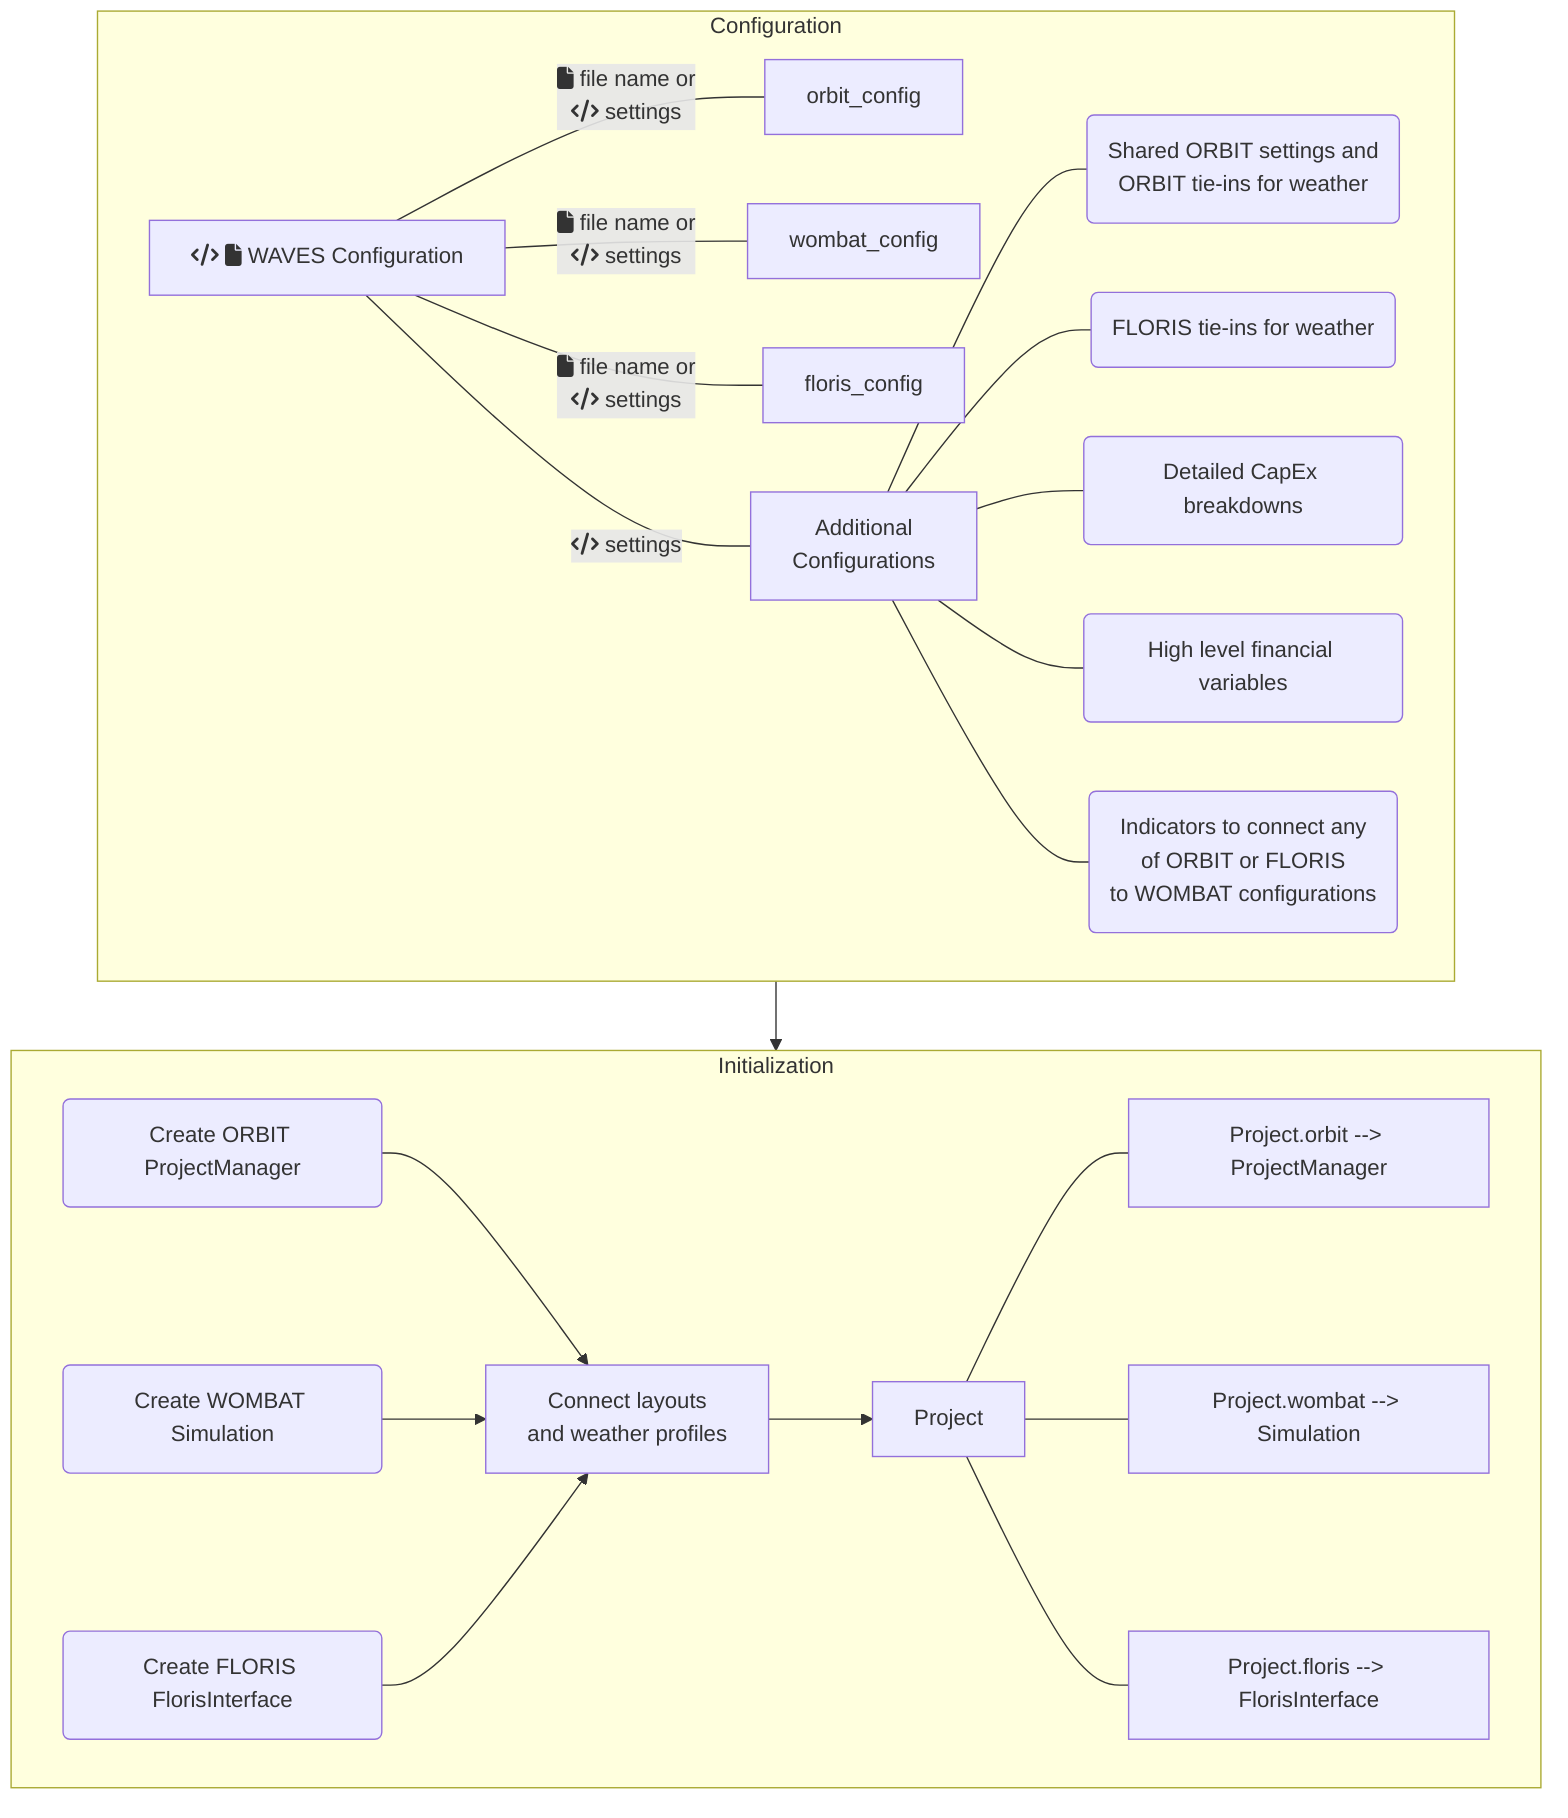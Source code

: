 flowchart TD

    subgraph Configuration

        ConfigA[orbit_config]
        ConfigB[wombat_config]
        ConfigC[floris_config]
        ConfigD[Additional\nConfigurations]
        ConfigE[fa:fa-code fa:fa-file WAVES Configuration]

        ConfigE ---|fa:fa-file file name or \n fa:fa-code settings| ConfigB
        ConfigE ---|fa:fa-file file name or \n fa:fa-code settings| ConfigA
        ConfigE ---|fa:fa-file file name or \n fa:fa-code settings| ConfigC
        ConfigE ---|fa:fa-code settings| ConfigD

        ConfigD --- ConfigF(Shared ORBIT settings and \n ORBIT tie-ins for weather)
        ConfigD --- ConfigG(FLORIS tie-ins for weather)
        ConfigD --- ConfigH(Detailed CapEx breakdowns)
        ConfigD --- ConfigI(High level financial variables)
        ConfigD --- ConfigJ(Indicators to connect any \n of ORBIT or FLORIS \n to WOMBAT configurations)
    end

    subgraph Initialization
        InitA(Create ORBIT ProjectManager)
        InitB(Create WOMBAT Simulation)
        InitC(Create FLORIS FlorisInterface)
        InitD[Connect layouts\nand weather profiles]
        InitE[Project]
        InitF[Project.orbit --> ProjectManager]
        InitG[Project.wombat --> Simulation]
        InitH[Project.floris --> FlorisInterface]

        InitA --> InitD
        InitB --> InitD
        InitC --> InitD
        InitD --> InitE
        InitE --- InitF
        InitE --- InitG
        InitE --- InitH
    end

    Configuration --> Initialization
